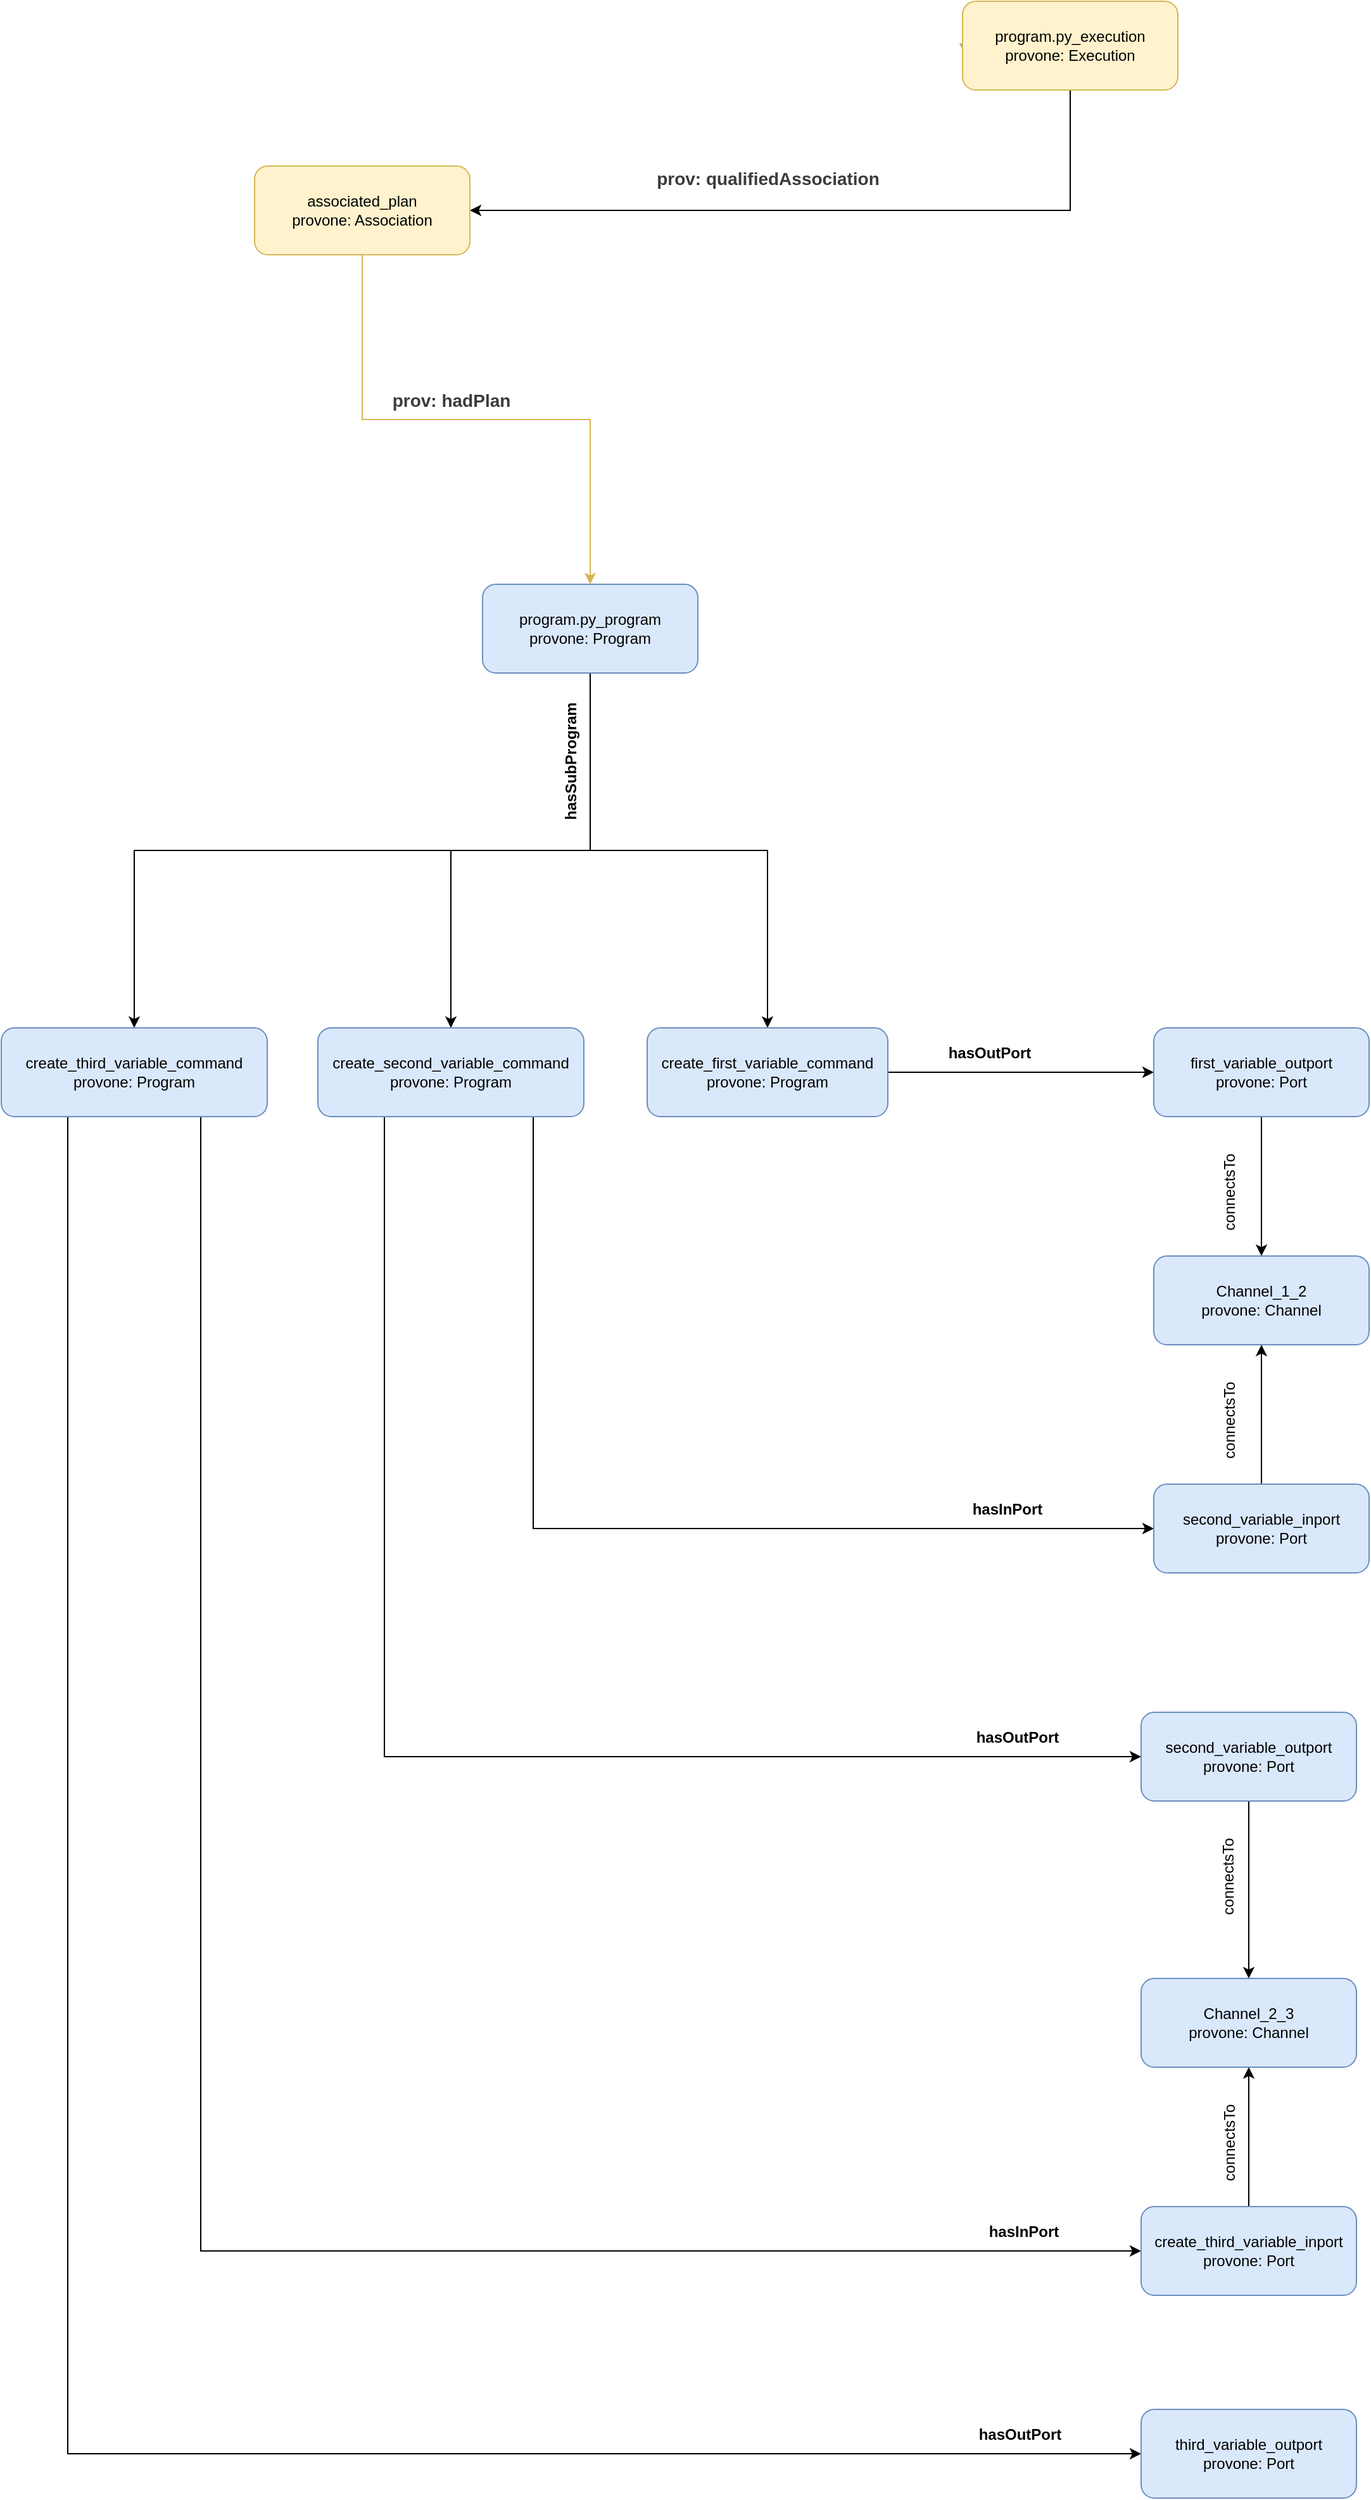 <mxfile version="13.0.3" type="device"><diagram id="C5RBs43oDa-KdzZeNtuy" name="Page-1"><mxGraphModel dx="1933" dy="757" grid="1" gridSize="10" guides="1" tooltips="1" connect="1" arrows="1" fold="1" page="1" pageScale="1" pageWidth="827" pageHeight="1169" math="0" shadow="0"><root><mxCell id="WIyWlLk6GJQsqaUBKTNV-0"/><mxCell id="WIyWlLk6GJQsqaUBKTNV-1" parent="WIyWlLk6GJQsqaUBKTNV-0"/><mxCell id="S7q7Bd4BP5tiHzz6USZi-1" style="edgeStyle=orthogonalEdgeStyle;rounded=0;orthogonalLoop=1;jettySize=auto;html=1;exitX=0;exitY=0.5;exitDx=0;exitDy=0;entryX=0.012;entryY=0.6;entryDx=0;entryDy=0;strokeColor=#82B366;entryPerimeter=0;" parent="WIyWlLk6GJQsqaUBKTNV-1" source="WIyWlLk6GJQsqaUBKTNV-3" target="WIyWlLk6GJQsqaUBKTNV-3" edge="1"><mxGeometry relative="1" as="geometry"/></mxCell><mxCell id="fwNAGcQLZrnLgrZ7_r0D-21" style="edgeStyle=orthogonalEdgeStyle;rounded=0;orthogonalLoop=1;jettySize=auto;html=1;exitX=0.5;exitY=1;exitDx=0;exitDy=0;entryX=1;entryY=0.5;entryDx=0;entryDy=0;" parent="WIyWlLk6GJQsqaUBKTNV-1" source="WIyWlLk6GJQsqaUBKTNV-3" target="XxHsR2Fvus8GtTuaKJsr-35" edge="1"><mxGeometry relative="1" as="geometry"/></mxCell><mxCell id="WIyWlLk6GJQsqaUBKTNV-3" value="&lt;div&gt;program.py_execution&lt;/div&gt;&lt;div&gt;provone: Execution&lt;br&gt;&lt;/div&gt;" style="rounded=1;whiteSpace=wrap;html=1;fontSize=12;glass=0;strokeWidth=1;shadow=0;fillColor=#fff2cc;strokeColor=#d6b656;" parent="WIyWlLk6GJQsqaUBKTNV-1" vertex="1"><mxGeometry x="329" y="170" width="170" height="70" as="geometry"/></mxCell><mxCell id="XxHsR2Fvus8GtTuaKJsr-34" value="" style="edgeStyle=orthogonalEdgeStyle;rounded=0;orthogonalLoop=1;jettySize=auto;html=1;entryX=0.5;entryY=0;entryDx=0;entryDy=0;exitX=0.5;exitY=1;exitDx=0;exitDy=0;fillColor=#fff2cc;strokeColor=#d6b656;" parent="WIyWlLk6GJQsqaUBKTNV-1" source="XxHsR2Fvus8GtTuaKJsr-35" target="XxHsR2Fvus8GtTuaKJsr-36" edge="1"><mxGeometry relative="1" as="geometry"><mxPoint x="360" y="450" as="targetPoint"/></mxGeometry></mxCell><mxCell id="XxHsR2Fvus8GtTuaKJsr-35" value="&lt;div&gt;associated_plan&lt;/div&gt;&lt;div&gt;provone: Association&lt;/div&gt;" style="rounded=1;whiteSpace=wrap;html=1;fontSize=12;glass=0;strokeWidth=1;shadow=0;fillColor=#fff2cc;strokeColor=#d6b656;" parent="WIyWlLk6GJQsqaUBKTNV-1" vertex="1"><mxGeometry x="-230" y="300" width="170" height="70" as="geometry"/></mxCell><mxCell id="eKO7VEiFkCgWrcYH6Lk5-1" value="" style="edgeStyle=orthogonalEdgeStyle;rounded=0;orthogonalLoop=1;jettySize=auto;html=1;" parent="WIyWlLk6GJQsqaUBKTNV-1" source="XxHsR2Fvus8GtTuaKJsr-36" target="eKO7VEiFkCgWrcYH6Lk5-0" edge="1"><mxGeometry relative="1" as="geometry"/></mxCell><mxCell id="fwNAGcQLZrnLgrZ7_r0D-13" style="edgeStyle=orthogonalEdgeStyle;rounded=0;orthogonalLoop=1;jettySize=auto;html=1;entryX=0.5;entryY=0;entryDx=0;entryDy=0;" parent="WIyWlLk6GJQsqaUBKTNV-1" source="XxHsR2Fvus8GtTuaKJsr-36" target="fwNAGcQLZrnLgrZ7_r0D-1" edge="1"><mxGeometry relative="1" as="geometry"/></mxCell><mxCell id="fwNAGcQLZrnLgrZ7_r0D-26" style="edgeStyle=orthogonalEdgeStyle;rounded=0;orthogonalLoop=1;jettySize=auto;html=1;exitX=0.5;exitY=1;exitDx=0;exitDy=0;" parent="WIyWlLk6GJQsqaUBKTNV-1" source="XxHsR2Fvus8GtTuaKJsr-36" target="fwNAGcQLZrnLgrZ7_r0D-25" edge="1"><mxGeometry relative="1" as="geometry"/></mxCell><mxCell id="XxHsR2Fvus8GtTuaKJsr-36" value="&lt;div&gt;&lt;span&gt;program.py_program&lt;/span&gt;&lt;/div&gt;&lt;div&gt;&lt;span&gt;provone: Program&lt;/span&gt;&lt;br&gt;&lt;/div&gt;" style="rounded=1;whiteSpace=wrap;html=1;fontSize=12;glass=0;strokeWidth=1;shadow=0;fillColor=#dae8fc;strokeColor=#6c8ebf;" parent="WIyWlLk6GJQsqaUBKTNV-1" vertex="1"><mxGeometry x="-50" y="630" width="170" height="70" as="geometry"/></mxCell><mxCell id="eKO7VEiFkCgWrcYH6Lk5-6" value="" style="edgeStyle=orthogonalEdgeStyle;rounded=0;orthogonalLoop=1;jettySize=auto;html=1;" parent="WIyWlLk6GJQsqaUBKTNV-1" source="eKO7VEiFkCgWrcYH6Lk5-0" target="eKO7VEiFkCgWrcYH6Lk5-5" edge="1"><mxGeometry relative="1" as="geometry"/></mxCell><mxCell id="eKO7VEiFkCgWrcYH6Lk5-0" value="&lt;div&gt;&lt;span&gt;create_first_variable_command&lt;br&gt;provone: Program&lt;/span&gt;&lt;br&gt;&lt;/div&gt;" style="rounded=1;whiteSpace=wrap;html=1;fontSize=12;glass=0;strokeWidth=1;shadow=0;fillColor=#dae8fc;strokeColor=#6c8ebf;" parent="WIyWlLk6GJQsqaUBKTNV-1" vertex="1"><mxGeometry x="80" y="980" width="190" height="70" as="geometry"/></mxCell><mxCell id="fwNAGcQLZrnLgrZ7_r0D-18" value="" style="edgeStyle=orthogonalEdgeStyle;rounded=0;orthogonalLoop=1;jettySize=auto;html=1;" parent="WIyWlLk6GJQsqaUBKTNV-1" source="eKO7VEiFkCgWrcYH6Lk5-5" target="fwNAGcQLZrnLgrZ7_r0D-17" edge="1"><mxGeometry relative="1" as="geometry"/></mxCell><mxCell id="eKO7VEiFkCgWrcYH6Lk5-5" value="&lt;div&gt;first_variable_outport&lt;/div&gt;&lt;div&gt;&lt;span&gt;provone: Port&lt;/span&gt;&lt;br&gt;&lt;/div&gt;" style="rounded=1;whiteSpace=wrap;html=1;fontSize=12;glass=0;strokeWidth=1;shadow=0;fillColor=#dae8fc;strokeColor=#6c8ebf;" parent="WIyWlLk6GJQsqaUBKTNV-1" vertex="1"><mxGeometry x="480" y="980" width="170" height="70" as="geometry"/></mxCell><mxCell id="fwNAGcQLZrnLgrZ7_r0D-17" value="&lt;div&gt;Channel_1_2&lt;/div&gt;&lt;div&gt;&lt;span&gt;provone: Channel&lt;/span&gt;&lt;br&gt;&lt;/div&gt;" style="rounded=1;whiteSpace=wrap;html=1;fontSize=12;glass=0;strokeWidth=1;shadow=0;fillColor=#dae8fc;strokeColor=#6c8ebf;" parent="WIyWlLk6GJQsqaUBKTNV-1" vertex="1"><mxGeometry x="480" y="1160" width="170" height="70" as="geometry"/></mxCell><mxCell id="XxHsR2Fvus8GtTuaKJsr-37" value="&lt;font style=&quot;font-size: 14px&quot; color=&quot;#3b3b3b&quot;&gt;&lt;b&gt;prov: qualifiedAssociation&lt;/b&gt;&lt;/font&gt;" style="text;html=1;align=center;verticalAlign=middle;resizable=0;points=[];autosize=1;" parent="WIyWlLk6GJQsqaUBKTNV-1" vertex="1"><mxGeometry x="80" y="300" width="190" height="20" as="geometry"/></mxCell><mxCell id="XxHsR2Fvus8GtTuaKJsr-38" value="&lt;b&gt;&lt;font style=&quot;font-size: 14px&quot; color=&quot;#3b3b3b&quot;&gt;prov: hadPlan&lt;/font&gt;&lt;/b&gt;" style="text;html=1;align=center;verticalAlign=middle;resizable=0;points=[];autosize=1;" parent="WIyWlLk6GJQsqaUBKTNV-1" vertex="1"><mxGeometry x="-130" y="475" width="110" height="20" as="geometry"/></mxCell><mxCell id="eKO7VEiFkCgWrcYH6Lk5-2" value="hasSubProgram" style="text;html=1;align=center;verticalAlign=middle;resizable=0;points=[];autosize=1;rotation=-90;fontStyle=1" parent="WIyWlLk6GJQsqaUBKTNV-1" vertex="1"><mxGeometry x="-35" y="760" width="110" height="20" as="geometry"/></mxCell><mxCell id="eKO7VEiFkCgWrcYH6Lk5-7" value="hasOutPort" style="text;html=1;align=center;verticalAlign=middle;resizable=0;points=[];autosize=1;fontStyle=1" parent="WIyWlLk6GJQsqaUBKTNV-1" vertex="1"><mxGeometry x="310" y="990" width="80" height="20" as="geometry"/></mxCell><mxCell id="fwNAGcQLZrnLgrZ7_r0D-24" style="edgeStyle=orthogonalEdgeStyle;rounded=0;orthogonalLoop=1;jettySize=auto;html=1;exitX=0.5;exitY=1;exitDx=0;exitDy=0;entryX=0;entryY=0.5;entryDx=0;entryDy=0;" parent="WIyWlLk6GJQsqaUBKTNV-1" source="fwNAGcQLZrnLgrZ7_r0D-1" target="fwNAGcQLZrnLgrZ7_r0D-2" edge="1"><mxGeometry relative="1" as="geometry"><Array as="points"><mxPoint x="-10" y="1050"/><mxPoint x="-10" y="1375"/></Array></mxGeometry></mxCell><mxCell id="fwNAGcQLZrnLgrZ7_r0D-48" style="edgeStyle=orthogonalEdgeStyle;rounded=0;orthogonalLoop=1;jettySize=auto;html=1;exitX=0.25;exitY=1;exitDx=0;exitDy=0;entryX=0;entryY=0.5;entryDx=0;entryDy=0;" parent="WIyWlLk6GJQsqaUBKTNV-1" source="fwNAGcQLZrnLgrZ7_r0D-1" target="fwNAGcQLZrnLgrZ7_r0D-47" edge="1"><mxGeometry relative="1" as="geometry"/></mxCell><mxCell id="fwNAGcQLZrnLgrZ7_r0D-1" value="&lt;div&gt;&lt;span&gt;create_second_variable_command&lt;br&gt;provone: Program&lt;/span&gt;&lt;br&gt;&lt;/div&gt;" style="rounded=1;whiteSpace=wrap;html=1;fontSize=12;glass=0;strokeWidth=1;shadow=0;fillColor=#dae8fc;strokeColor=#6c8ebf;" parent="WIyWlLk6GJQsqaUBKTNV-1" vertex="1"><mxGeometry x="-180" y="980" width="210" height="70" as="geometry"/></mxCell><mxCell id="fwNAGcQLZrnLgrZ7_r0D-19" style="edgeStyle=orthogonalEdgeStyle;rounded=0;orthogonalLoop=1;jettySize=auto;html=1;exitX=0.5;exitY=0;exitDx=0;exitDy=0;entryX=0.5;entryY=1;entryDx=0;entryDy=0;" parent="WIyWlLk6GJQsqaUBKTNV-1" source="fwNAGcQLZrnLgrZ7_r0D-2" target="fwNAGcQLZrnLgrZ7_r0D-17" edge="1"><mxGeometry relative="1" as="geometry"/></mxCell><mxCell id="fwNAGcQLZrnLgrZ7_r0D-2" value="&lt;div&gt;second_variable_inport&lt;/div&gt;&lt;div&gt;&lt;span&gt;provone: Port&lt;/span&gt;&lt;br&gt;&lt;/div&gt;" style="rounded=1;whiteSpace=wrap;html=1;fontSize=12;glass=0;strokeWidth=1;shadow=0;fillColor=#dae8fc;strokeColor=#6c8ebf;" parent="WIyWlLk6GJQsqaUBKTNV-1" vertex="1"><mxGeometry x="480" y="1340" width="170" height="70" as="geometry"/></mxCell><mxCell id="fwNAGcQLZrnLgrZ7_r0D-3" value="hasInPort" style="text;html=1;align=center;verticalAlign=middle;resizable=0;points=[];autosize=1;fontStyle=1" parent="WIyWlLk6GJQsqaUBKTNV-1" vertex="1"><mxGeometry x="329" y="1350" width="70" height="20" as="geometry"/></mxCell><mxCell id="fwNAGcQLZrnLgrZ7_r0D-22" value="connectsTo" style="text;html=1;align=center;verticalAlign=middle;resizable=0;points=[];autosize=1;rotation=-90;" parent="WIyWlLk6GJQsqaUBKTNV-1" vertex="1"><mxGeometry x="500" y="1280" width="80" height="20" as="geometry"/></mxCell><mxCell id="fwNAGcQLZrnLgrZ7_r0D-23" value="connectsTo" style="text;html=1;align=center;verticalAlign=middle;resizable=0;points=[];autosize=1;rotation=-90;" parent="WIyWlLk6GJQsqaUBKTNV-1" vertex="1"><mxGeometry x="500" y="1100" width="80" height="20" as="geometry"/></mxCell><mxCell id="fwNAGcQLZrnLgrZ7_r0D-55" style="edgeStyle=orthogonalEdgeStyle;rounded=0;orthogonalLoop=1;jettySize=auto;html=1;exitX=0.75;exitY=1;exitDx=0;exitDy=0;entryX=0;entryY=0.5;entryDx=0;entryDy=0;" parent="WIyWlLk6GJQsqaUBKTNV-1" source="fwNAGcQLZrnLgrZ7_r0D-25" target="fwNAGcQLZrnLgrZ7_r0D-27" edge="1"><mxGeometry relative="1" as="geometry"/></mxCell><mxCell id="fwNAGcQLZrnLgrZ7_r0D-58" style="edgeStyle=orthogonalEdgeStyle;rounded=0;orthogonalLoop=1;jettySize=auto;html=1;exitX=0.25;exitY=1;exitDx=0;exitDy=0;entryX=0;entryY=0.5;entryDx=0;entryDy=0;" parent="WIyWlLk6GJQsqaUBKTNV-1" source="fwNAGcQLZrnLgrZ7_r0D-25" target="fwNAGcQLZrnLgrZ7_r0D-57" edge="1"><mxGeometry relative="1" as="geometry"/></mxCell><mxCell id="fwNAGcQLZrnLgrZ7_r0D-25" value="&lt;div&gt;&lt;span&gt;create_third_variable_command&lt;br&gt;provone: Program&lt;/span&gt;&lt;br&gt;&lt;/div&gt;" style="rounded=1;whiteSpace=wrap;html=1;fontSize=12;glass=0;strokeWidth=1;shadow=0;fillColor=#dae8fc;strokeColor=#6c8ebf;" parent="WIyWlLk6GJQsqaUBKTNV-1" vertex="1"><mxGeometry x="-430" y="980" width="210" height="70" as="geometry"/></mxCell><mxCell id="fwNAGcQLZrnLgrZ7_r0D-54" style="edgeStyle=orthogonalEdgeStyle;rounded=0;orthogonalLoop=1;jettySize=auto;html=1;exitX=0.5;exitY=0;exitDx=0;exitDy=0;" parent="WIyWlLk6GJQsqaUBKTNV-1" source="fwNAGcQLZrnLgrZ7_r0D-27" target="fwNAGcQLZrnLgrZ7_r0D-50" edge="1"><mxGeometry relative="1" as="geometry"/></mxCell><mxCell id="fwNAGcQLZrnLgrZ7_r0D-27" value="&lt;div&gt;create_third_variable_inport&lt;/div&gt;&lt;div&gt;&lt;span&gt;provone: Port&lt;/span&gt;&lt;br&gt;&lt;/div&gt;" style="rounded=1;whiteSpace=wrap;html=1;fontSize=12;glass=0;strokeWidth=1;shadow=0;fillColor=#dae8fc;strokeColor=#6c8ebf;" parent="WIyWlLk6GJQsqaUBKTNV-1" vertex="1"><mxGeometry x="470" y="1910" width="170" height="70" as="geometry"/></mxCell><mxCell id="fwNAGcQLZrnLgrZ7_r0D-34" value="hasInPort" style="text;html=1;align=center;verticalAlign=middle;resizable=0;points=[];autosize=1;fontStyle=1" parent="WIyWlLk6GJQsqaUBKTNV-1" vertex="1"><mxGeometry x="341.5" y="1920" width="70" height="20" as="geometry"/></mxCell><mxCell id="fwNAGcQLZrnLgrZ7_r0D-39" value="connectsTo" style="text;html=1;align=center;verticalAlign=middle;resizable=0;points=[];autosize=1;rotation=-90;" parent="WIyWlLk6GJQsqaUBKTNV-1" vertex="1"><mxGeometry x="500" y="1850" width="80" height="20" as="geometry"/></mxCell><mxCell id="fwNAGcQLZrnLgrZ7_r0D-51" value="" style="edgeStyle=orthogonalEdgeStyle;rounded=0;orthogonalLoop=1;jettySize=auto;html=1;" parent="WIyWlLk6GJQsqaUBKTNV-1" source="fwNAGcQLZrnLgrZ7_r0D-47" target="fwNAGcQLZrnLgrZ7_r0D-50" edge="1"><mxGeometry relative="1" as="geometry"/></mxCell><mxCell id="fwNAGcQLZrnLgrZ7_r0D-47" value="&lt;div&gt;second_variable_outport&lt;/div&gt;&lt;div&gt;&lt;span&gt;provone: Port&lt;/span&gt;&lt;br&gt;&lt;/div&gt;" style="rounded=1;whiteSpace=wrap;html=1;fontSize=12;glass=0;strokeWidth=1;shadow=0;fillColor=#dae8fc;strokeColor=#6c8ebf;" parent="WIyWlLk6GJQsqaUBKTNV-1" vertex="1"><mxGeometry x="470" y="1520" width="170" height="70" as="geometry"/></mxCell><mxCell id="fwNAGcQLZrnLgrZ7_r0D-50" value="&lt;div&gt;Channel_2_3&lt;/div&gt;&lt;div&gt;&lt;span&gt;provone: Channel&lt;/span&gt;&lt;br&gt;&lt;/div&gt;" style="rounded=1;whiteSpace=wrap;html=1;fontSize=12;glass=0;strokeWidth=1;shadow=0;fillColor=#dae8fc;strokeColor=#6c8ebf;" parent="WIyWlLk6GJQsqaUBKTNV-1" vertex="1"><mxGeometry x="470" y="1730" width="170" height="70" as="geometry"/></mxCell><mxCell id="fwNAGcQLZrnLgrZ7_r0D-49" value="hasOutPort" style="text;html=1;align=center;verticalAlign=middle;resizable=0;points=[];autosize=1;fontStyle=1" parent="WIyWlLk6GJQsqaUBKTNV-1" vertex="1"><mxGeometry x="331.5" y="1530" width="80" height="20" as="geometry"/></mxCell><mxCell id="fwNAGcQLZrnLgrZ7_r0D-53" value="connectsTo" style="text;html=1;align=center;verticalAlign=middle;resizable=0;points=[];autosize=1;rotation=-90;" parent="WIyWlLk6GJQsqaUBKTNV-1" vertex="1"><mxGeometry x="499" y="1640" width="80" height="20" as="geometry"/></mxCell><mxCell id="fwNAGcQLZrnLgrZ7_r0D-57" value="&lt;div&gt;third_variable_outport&lt;/div&gt;&lt;div&gt;&lt;span&gt;provone: Port&lt;/span&gt;&lt;br&gt;&lt;/div&gt;" style="rounded=1;whiteSpace=wrap;html=1;fontSize=12;glass=0;strokeWidth=1;shadow=0;fillColor=#dae8fc;strokeColor=#6c8ebf;" parent="WIyWlLk6GJQsqaUBKTNV-1" vertex="1"><mxGeometry x="470" y="2070" width="170" height="70" as="geometry"/></mxCell><mxCell id="fwNAGcQLZrnLgrZ7_r0D-59" value="hasOutPort" style="text;html=1;align=center;verticalAlign=middle;resizable=0;points=[];autosize=1;fontStyle=1" parent="WIyWlLk6GJQsqaUBKTNV-1" vertex="1"><mxGeometry x="334" y="2080" width="80" height="20" as="geometry"/></mxCell></root></mxGraphModel></diagram></mxfile>